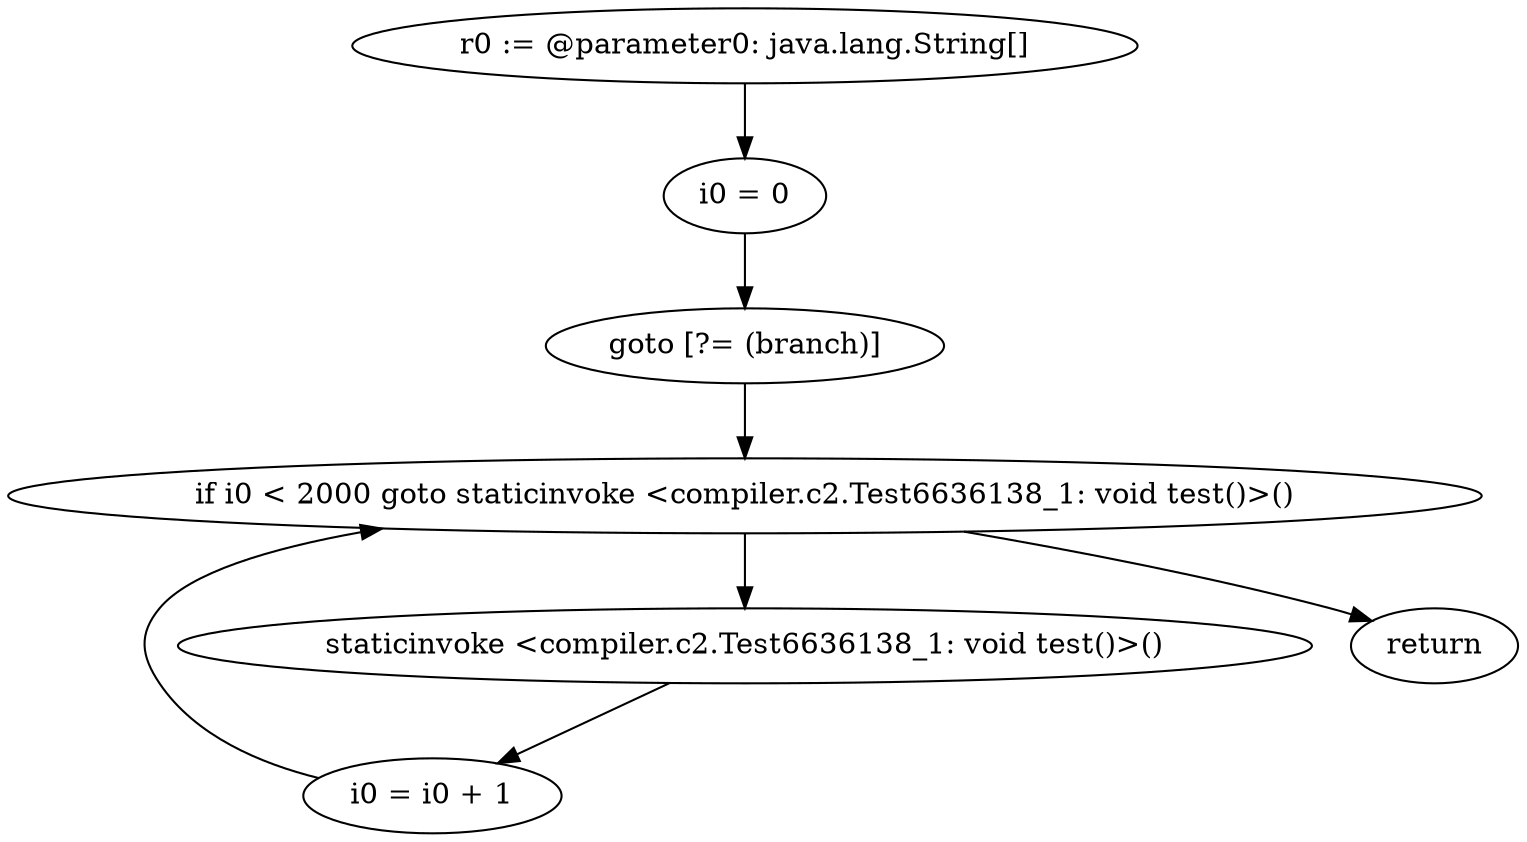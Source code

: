 digraph "unitGraph" {
    "r0 := @parameter0: java.lang.String[]"
    "i0 = 0"
    "goto [?= (branch)]"
    "staticinvoke <compiler.c2.Test6636138_1: void test()>()"
    "i0 = i0 + 1"
    "if i0 < 2000 goto staticinvoke <compiler.c2.Test6636138_1: void test()>()"
    "return"
    "r0 := @parameter0: java.lang.String[]"->"i0 = 0";
    "i0 = 0"->"goto [?= (branch)]";
    "goto [?= (branch)]"->"if i0 < 2000 goto staticinvoke <compiler.c2.Test6636138_1: void test()>()";
    "staticinvoke <compiler.c2.Test6636138_1: void test()>()"->"i0 = i0 + 1";
    "i0 = i0 + 1"->"if i0 < 2000 goto staticinvoke <compiler.c2.Test6636138_1: void test()>()";
    "if i0 < 2000 goto staticinvoke <compiler.c2.Test6636138_1: void test()>()"->"return";
    "if i0 < 2000 goto staticinvoke <compiler.c2.Test6636138_1: void test()>()"->"staticinvoke <compiler.c2.Test6636138_1: void test()>()";
}
